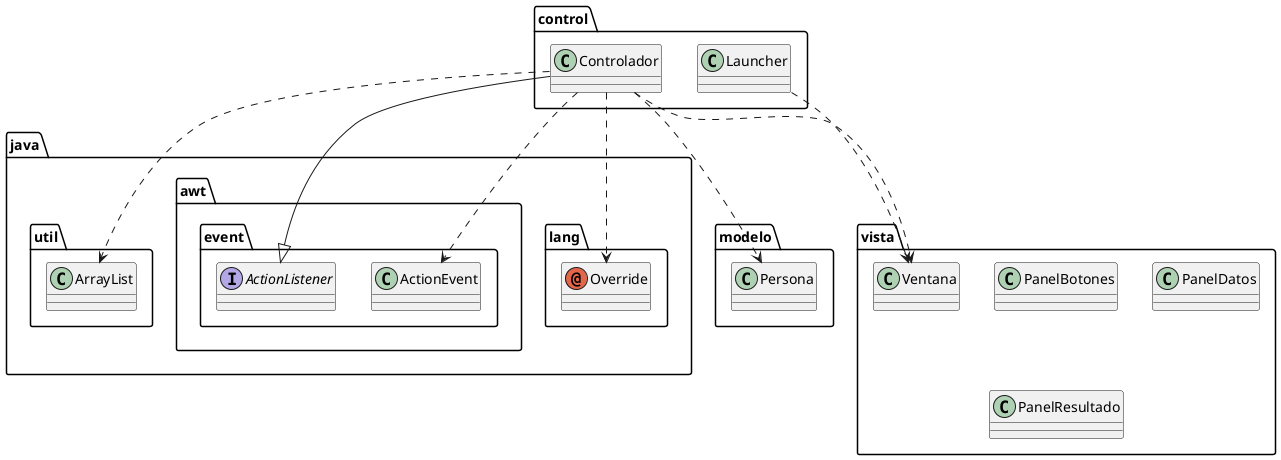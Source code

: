 @startuml
annotation java.lang.Override
class control.Controlador
class control.Launcher
class java.awt.event.ActionEvent
class java.util.ArrayList
class modelo.Persona
class vista.Ventana
class vista.PanelBotones
class vista.PanelDatos
class vista.PanelResultado
interface java.awt.event.ActionListener
control.Controlador ..> java.lang.Override
control.Controlador ..> java.awt.event.ActionEvent
control.Controlador ..> java.util.ArrayList
control.Controlador ..> modelo.Persona
control.Controlador ..> vista.Ventana
control.Controlador --|> java.awt.event.ActionListener
control.Launcher ..> vista.Ventana
@enduml
